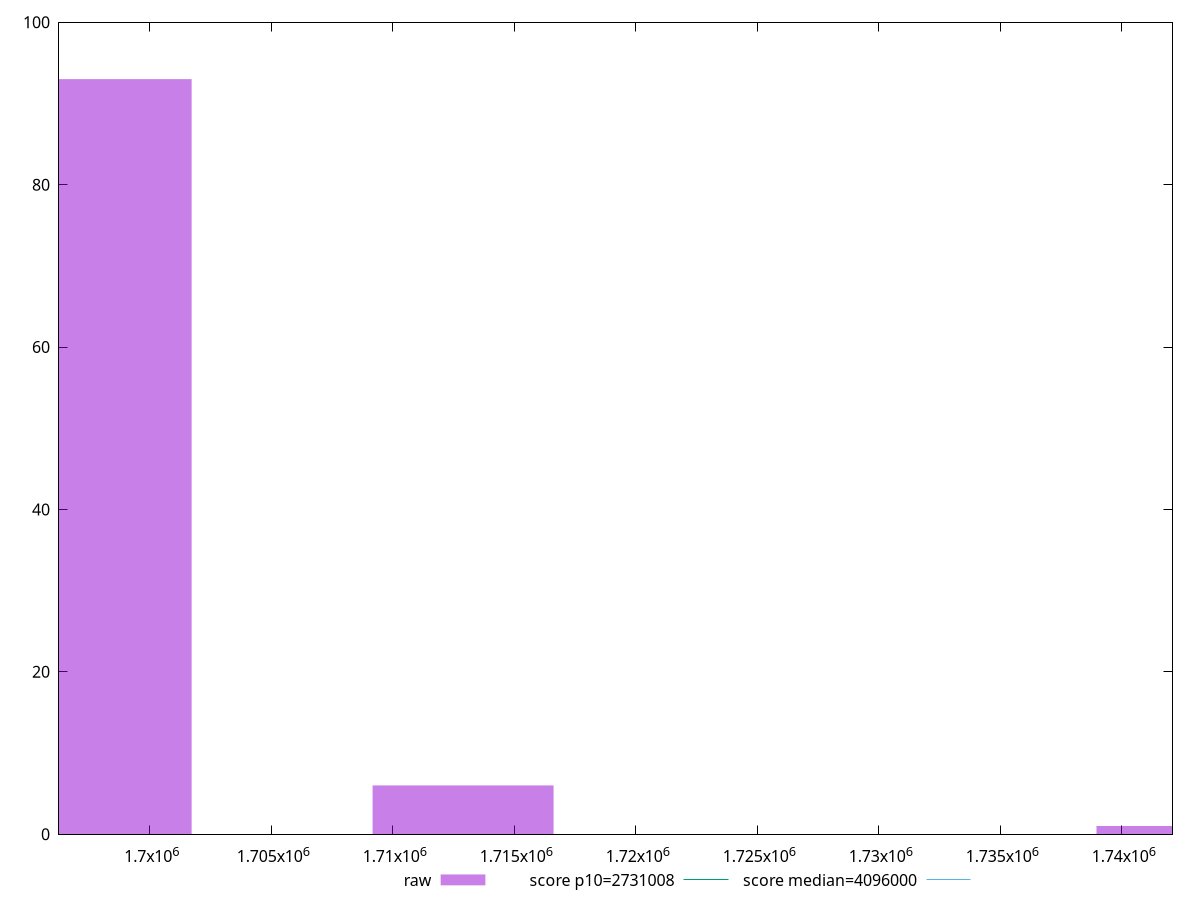 reset

$raw <<EOF
1742684.7991447109 1
1698000.5735256157 93
1712895.3153986474 6
EOF

set key outside below
set boxwidth 7447.370936515858
set xrange [1696267:1742089]
set yrange [0:100]
set trange [0:100]
set style fill transparent solid 0.5 noborder

set parametric
set terminal svg size 640, 490 enhanced background rgb 'white'
set output "reports/report_00033_2021-03-01T14-23-16.841Z/total-byte-weight/samples/astro/raw/histogram.svg"

plot $raw title "raw" with boxes, \
     2731008,t title "score p10=2731008", \
     4096000,t title "score median=4096000"

reset
